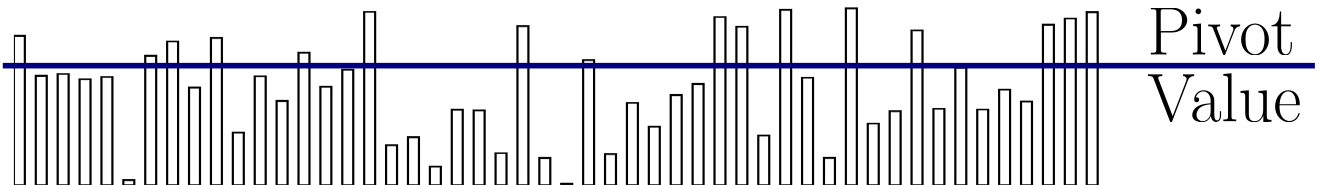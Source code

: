 <?xml version="1.0"?>
<!DOCTYPE ipe SYSTEM "ipe.dtd">
<ipe version="70212" creator="Ipe 7.2.12">
<info created="D:20190929204546" modified="D:20190929204546"/>
<bitmap id="1" width="1000" height="250" BitsPerComponent="8" ColorSpace="DeviceGrayAlpha" Filter="FlateDecode" length="1534" alphaLength="1420" encoding="base64">
eNrt3b+uTVscBeDTiAegUSk8gEqj06i8iMafTqhUNKKhU4t4CT0FiehEpfEEEg3NSCi2nH2S
vdeaa8xvlCOuu/dvji9uce89JyciIiIiIiIiIiIiIiIiIiIiIiIiIiIiIiKySu4nLiHSm9+J
S4iMnbsJ5yL+TOZchHOR0/IlcQnOR8nVxELG2JpwbpNuKpz7bm7q9pzbpJu6PefippxzLm7K
uU2Kmx4ivxLObdJN3Y9z381NOZ/13b4lNsk5573vtut72CTnnHMunHPOuXDOOed2KpxzbqfC
Oeecux/nnHPufjM7v5xwzjnnve+2r2mb7HZ+O+Gcc857nbds93XCOeecz7Vdzjlni3O34pxz
zjkXzjnnXDjn/N+8SzjnnPNe52vdmXO2OOecc84551w455xz4ZxzzjnnnPOxnV9MiOWc817n
/oznnHPOhXPOOV8jdxK2OOe81zlbnHPOuc/COeec+yycc865z8I558fLrp/xyhbnnHc5X+J9
Oeecc84555xzzn0Wzjnn3GfhnHPOOeecc84555xztjjnnHPOOeecc84555xzzjnnnHOfhXPO
OfdZOOecc84555xzzjnn/Fif+WHCOeec9zpv+TnanHPOOeecc84555xzfuhcSjjnnPNe52u9
L+ecc84555xzzjnnnHPOOeecc84555xzzvla3+NZwjnnnPc6n20HnHPOOeecc84555xzzjnn
nHPOOeecc84555xzzjnnnHPOOeecc84555xzzvlh/tobCeecc97rfImdcs4555xzfvbf70nC
Oeec9zpv+f9ocs4555xzzjnnnHPOOeecc84555xzPq7znwnnnHPe63ytz8w555wfx/n5hHPO
Oe91vsSel3jfTwnnnHN+WOefkxHed4lfxznnMzpfwgznnP/v131NOOec817nI/2zQIvzjwnn
nHPe63z0N+Kcc84555xzzjnnnHPOOeecc84555xzzjmfzfm+/z4155xzvl3nW9wQ55xzzjnn
nHPOOedjO3+UcM4558d/o1vJCH9Oc8455+PZ4pxzzjnnnHPOOeec8yWcv00455zzXudr7ZRz
zjnnnHPOOeecc84555xzzjnnnHPOOeec8/GdX0g455zzXuct/40E55xzzjnnnHPOOeecc845
55xzzjnnnHPOOeecc875rM6vJJxzznmv87W+L+ecn+XXPU8455zzXudb7Djvcf4+4Zxzznud
b/F9Oeecc84555xzzjnnnHPOOeecc84555xzzjnnnHPOOeec8zGcf0g453yf3Es435bzfbvv
CedzO9/1+71MON++8+aO88NviPNlbvUgYZpzznud88s555zrOOecc84555xzzjnnnHPOOeec
c84555xzzjnnnHPOOeecX84551zHOeecc84555xzzjnnnHPOOeecc84555xzzjnnnHPO+XzO
fyT8cs55r3Md55xzruOcc84557zZ+eOEc84573U++oY455xzznWcc865jnPOOddxzjnnnHPO
Oeecc84555z/zYuEc84573U++vflnHPOOeecc84555xzzjlvd/4msT/OOe91bn/uvIXvez3h
3P44n+v7cm5/nHPOuf25M+ec2587c8455+7MOeesujPnnOvcmXP703HOuf1x7vtybn+cc865
/bnzyN2+P7eAc/vj3F04tz935pxz+3Nnzjm3P3fmnHNW3ZlzznXuzLn96dyZc/uzZ3fh3P7s
2V04tz935pxz+3Nnd+Hc/tyZ89P/vk8Td9a5c69zd9a5M+furHNnzu3Pnt2Fc/tzZ3c5THcu
mfk9riX2x/lMd/EeOrviXKezK851OrviXGfP7sK5zp7dxXvo7NldvIfOnt3Fe+g4dxfvobMr
znU6u+Jcp7Ors3SvEu+h41znPXR2pfMeOrvSeQ+dXXkPd9HZlffQ6ezKe+h0duU9dHal8x46
u9J5D51d6byHzq503kNnV97DXXR25T10OrvyHjqdXXkPnV25lffQ2ZXOe+i20t1M3IVznU7H
uU6n41yn03Gu0+k49+YiUpo/tA7znnja7d07cipBDAVQ9r9QZ14A2HxCy1UTDAx0S+pzQ9UL
QLrH2K5nOJ1ERERERERERERERERERERERERERKRgbiG2IdIz9xDbEOn5msy5SP/XZM5FOBfR
F84z5xqiJZxz3vNuOmmnds+52CnnOil2yrlO6ppwrpO6JpzrpJ3aH+c6aaf2x7lO2innq91t
63noJOeccy6cc865cM4553oqnHOup8I555zbH+ecc25/nHPOOeed7/YTwjnnnPe8217TOtnb
ecX3JOecc851l3POOeecc84555xz4ZxzzoVzzjkXztd0PmvPnLPFOeecc84558I555wL55xz
zjnnnHPOOeecT3Z+/gu1nHPe1LnXeM4551w455zzCcn0d9acc845W5xzzjlbnHPOOVucc845
W5xzXs35iPtyzjnnnHPOOeeceyycc865x8I555xzzjnnnHPOOedscc4555xzzjnnnHPOOeec
c8455x4L55xz7rFwzjnnnHPOOeecc845W5xzzvmrOfJ+c5xzznkN510+R5tzzjnnnHPOOeec
c87fnUsI55xz3tP5rPtyzjnnnHPOOeecc84555xzzjnnnHPOOeecr/Y8OOecc93lnHPOOeec
c84555xzzjnnnHPOOeecc84555xzzjnnnHPOOeecc93lnHPOOc/t/Mj7DnLOOec1nI/oKeec
c8455++5G+ecc84555xzzjnnnHPOOeecc84555xzzjnnnD/jfNZj5pxzzjnnnHPOX3P+HcI5
55z3dD6izyPuO+Lfcc75is5HmOGcc84553xd55m+RnDOOeecV3Ge/Uacc84555xzzjnnnHPO
Oeecc84555xzzjnnnHPOOefdnO/9/9Scc855XecVO8Q555xzzjnnnHPOeW7nW5+lwTnnnH/m
Rnu9jXid5pxzzvPZ4pxzzjnnnHPOOeec84q/B+acc84555xzzjnnnHPOOeecc84555xzzjnn
nHPOOee8jvNzCOecc97TeZe/keCcc84555xzzjnnnHPOOeecc84555xzzjnnnHPOOV/V+W8I
55xz3tP5fdLz5ZzzmT3lnHPOOeec86y/8+Ccc84555xzzjnnnHPOOeecc84555xzzjnnnHPO
Oeecc84555xzznM5z95TznM53/p8WM77OJ/WSc5TOfe9KOecc8752F1tfX/FOeec93Je0TTn
nHPOOeecc84555xzzjnnnHPOOeecc84555xzzjnnnHPOOeecc84555xzzjnnnHPOOeecc845
55xzzjnnnHPOOeecc84555xzzjnn6/nlnHPOOeecc84555xzzjnnnPPZO+Wcc84555xzzjnn
nHPOOeecc84555xzzjnnnHPOOeecc8455zz5TjnnnHPOOeecc84555xzzjnXP845b+hc/zjn
nHP94zxDr64hnHPOeU/ns37m5JxzzjnnnHN75pxzzu2Zc84555xzzjnnnHPOOeecc/3jnHPO
9Y9zzjnnnHPOOefcnjPvhXP945xzzvWPc84559yeOeecc3vmnHPO7ZlzzjnnnHPOOeecc/3j
nHPO9Y9zzjnXP84555xze+7UP871j3PO7Zlze+bcnjm3Z87tmXN75pxzzjnnnHPO9e/47Ctk
1XtsfbYd55x3f51xD871inMzzvWKczPO9YpzM87tnnMzzjl3DzPOOXcPM845dw8zzjl3D871
inM+ONcrzs041ytfX8w41yvOzTg349yMczP3MOPczD3MODdzD871inO74lyvODfjXK84N+Nc
rzg349yMczPOzdzDjHMz9zDj3Mw9ONcrzu2Kc73i3IxzveLcjHO94tyss/NbiN1zbtbTuRnn
ZpybcW7GuRnnZpybcW7Gudn/2SXEXjg3MzPj3MzMrIjzB+2XN/U=
</bitmap>
<ipestyle name="basic">
<symbol name="arrow/arc(spx)">
<path stroke="sym-stroke" fill="sym-stroke" pen="sym-pen">
0 0 m
-1 0.333 l
-1 -0.333 l
h
</path>
</symbol>
<symbol name="arrow/farc(spx)">
<path stroke="sym-stroke" fill="white" pen="sym-pen">
0 0 m
-1 0.333 l
-1 -0.333 l
h
</path>
</symbol>
<symbol name="arrow/ptarc(spx)">
<path stroke="sym-stroke" fill="sym-stroke" pen="sym-pen">
0 0 m
-1 0.333 l
-0.8 0 l
-1 -0.333 l
h
</path>
</symbol>
<symbol name="arrow/fptarc(spx)">
<path stroke="sym-stroke" fill="white" pen="sym-pen">
0 0 m
-1 0.333 l
-0.8 0 l
-1 -0.333 l
h
</path>
</symbol>
<symbol name="mark/circle(sx)" transformations="translations">
<path fill="sym-stroke">
0.6 0 0 0.6 0 0 e
0.4 0 0 0.4 0 0 e
</path>
</symbol>
<symbol name="mark/disk(sx)" transformations="translations">
<path fill="sym-stroke">
0.6 0 0 0.6 0 0 e
</path>
</symbol>
<symbol name="mark/fdisk(sfx)" transformations="translations">
<group>
<path fill="sym-fill">
0.5 0 0 0.5 0 0 e
</path>
<path fill="sym-stroke" fillrule="eofill">
0.6 0 0 0.6 0 0 e
0.4 0 0 0.4 0 0 e
</path>
</group>
</symbol>
<symbol name="mark/box(sx)" transformations="translations">
<path fill="sym-stroke" fillrule="eofill">
-0.6 -0.6 m
0.6 -0.6 l
0.6 0.6 l
-0.6 0.6 l
h
-0.4 -0.4 m
0.4 -0.4 l
0.4 0.4 l
-0.4 0.4 l
h
</path>
</symbol>
<symbol name="mark/square(sx)" transformations="translations">
<path fill="sym-stroke">
-0.6 -0.6 m
0.6 -0.6 l
0.6 0.6 l
-0.6 0.6 l
h
</path>
</symbol>
<symbol name="mark/fsquare(sfx)" transformations="translations">
<group>
<path fill="sym-fill">
-0.5 -0.5 m
0.5 -0.5 l
0.5 0.5 l
-0.5 0.5 l
h
</path>
<path fill="sym-stroke" fillrule="eofill">
-0.6 -0.6 m
0.6 -0.6 l
0.6 0.6 l
-0.6 0.6 l
h
-0.4 -0.4 m
0.4 -0.4 l
0.4 0.4 l
-0.4 0.4 l
h
</path>
</group>
</symbol>
<symbol name="mark/cross(sx)" transformations="translations">
<group>
<path fill="sym-stroke">
-0.43 -0.57 m
0.57 0.43 l
0.43 0.57 l
-0.57 -0.43 l
h
</path>
<path fill="sym-stroke">
-0.43 0.57 m
0.57 -0.43 l
0.43 -0.57 l
-0.57 0.43 l
h
</path>
</group>
</symbol>
<symbol name="arrow/fnormal(spx)">
<path stroke="sym-stroke" fill="white" pen="sym-pen">
0 0 m
-1 0.333 l
-1 -0.333 l
h
</path>
</symbol>
<symbol name="arrow/pointed(spx)">
<path stroke="sym-stroke" fill="sym-stroke" pen="sym-pen">
0 0 m
-1 0.333 l
-0.8 0 l
-1 -0.333 l
h
</path>
</symbol>
<symbol name="arrow/fpointed(spx)">
<path stroke="sym-stroke" fill="white" pen="sym-pen">
0 0 m
-1 0.333 l
-0.8 0 l
-1 -0.333 l
h
</path>
</symbol>
<symbol name="arrow/linear(spx)">
<path stroke="sym-stroke" pen="sym-pen">
-1 0.333 m
0 0 l
-1 -0.333 l
</path>
</symbol>
<symbol name="arrow/fdouble(spx)">
<path stroke="sym-stroke" fill="white" pen="sym-pen">
0 0 m
-1 0.333 l
-1 -0.333 l
h
-1 0 m
-2 0.333 l
-2 -0.333 l
h
</path>
</symbol>
<symbol name="arrow/double(spx)">
<path stroke="sym-stroke" fill="sym-stroke" pen="sym-pen">
0 0 m
-1 0.333 l
-1 -0.333 l
h
-1 0 m
-2 0.333 l
-2 -0.333 l
h
</path>
</symbol>
<pen name="heavier" value="0.8"/>
<pen name="fat" value="1.2"/>
<pen name="ultrafat" value="2"/>
<symbolsize name="large" value="5"/>
<symbolsize name="small" value="2"/>
<symbolsize name="tiny" value="1.1"/>
<arrowsize name="large" value="10"/>
<arrowsize name="small" value="5"/>
<arrowsize name="tiny" value="3"/>
<color name="red" value="1 0 0"/>
<color name="green" value="0 1 0"/>
<color name="blue" value="0 0 1"/>
<color name="yellow" value="1 1 0"/>
<color name="orange" value="1 0.647 0"/>
<color name="gold" value="1 0.843 0"/>
<color name="purple" value="0.627 0.125 0.941"/>
<color name="gray" value="0.745"/>
<color name="brown" value="0.647 0.165 0.165"/>
<color name="navy" value="0 0 0.502"/>
<color name="pink" value="1 0.753 0.796"/>
<color name="seagreen" value="0.18 0.545 0.341"/>
<color name="turquoise" value="0.251 0.878 0.816"/>
<color name="violet" value="0.933 0.51 0.933"/>
<color name="darkblue" value="0 0 0.545"/>
<color name="darkcyan" value="0 0.545 0.545"/>
<color name="darkgray" value="0.663"/>
<color name="darkgreen" value="0 0.392 0"/>
<color name="darkmagenta" value="0.545 0 0.545"/>
<color name="darkorange" value="1 0.549 0"/>
<color name="darkred" value="0.545 0 0"/>
<color name="lightblue" value="0.678 0.847 0.902"/>
<color name="lightcyan" value="0.878 1 1"/>
<color name="lightgray" value="0.827"/>
<color name="lightgreen" value="0.565 0.933 0.565"/>
<color name="lightyellow" value="1 1 0.878"/>
<dashstyle name="dashed" value="[4] 0"/>
<dashstyle name="dotted" value="[1 3] 0"/>
<dashstyle name="dash dotted" value="[4 2 1 2] 0"/>
<dashstyle name="dash dot dotted" value="[4 2 1 2 1 2] 0"/>
<textsize name="large" value="\large"/>
<textsize name="Large" value="\Large"/>
<textsize name="LARGE" value="\LARGE"/>
<textsize name="huge" value="\huge"/>
<textsize name="Huge" value="\Huge"/>
<textsize name="small" value="\small"/>
<textsize name="footnote" value="\footnotesize"/>
<textsize name="tiny" value="\tiny"/>
<textstyle name="center" begin="\begin{center}" end="\end{center}"/>
<textstyle name="itemize" begin="\begin{itemize}" end="\end{itemize}"/>
<textstyle name="item" begin="\begin{itemize}\item{}" end="\end{itemize}"/>
<gridsize name="4 pts" value="4"/>
<gridsize name="8 pts (~3 mm)" value="8"/>
<gridsize name="16 pts (~6 mm)" value="16"/>
<gridsize name="32 pts (~12 mm)" value="32"/>
<gridsize name="10 pts (~3.5 mm)" value="10"/>
<gridsize name="20 pts (~7 mm)" value="20"/>
<gridsize name="14 pts (~5 mm)" value="14"/>
<gridsize name="28 pts (~10 mm)" value="28"/>
<gridsize name="56 pts (~20 mm)" value="56"/>
<anglesize name="90 deg" value="90"/>
<anglesize name="60 deg" value="60"/>
<anglesize name="45 deg" value="45"/>
<anglesize name="30 deg" value="30"/>
<anglesize name="22.5 deg" value="22.5"/>
<opacity name="10%" value="0.1"/>
<opacity name="30%" value="0.3"/>
<opacity name="50%" value="0.5"/>
<opacity name="75%" value="0.75"/>
<tiling name="falling" angle="-60" step="4" width="1"/>
<tiling name="rising" angle="30" step="4" width="1"/>
</ipestyle>
<page>
<layer name="alpha"/>
<view layers="alpha" active="alpha"/>
<image layer="alpha" matrix="0.662353 0 0 0.447678 4 509.874" rect="0 346.625 595 495.375" bitmap="1"/>
<text transformations="translations" pos="412 712" stroke="black" type="label" width="60.756" height="16.934" depth="0" valign="baseline" size="Huge">Pivot </text>
<text matrix="1 0 0 1 -4 -12" transformations="translations" pos="416 700" stroke="black" type="label" width="55.534" height="17.213" depth="0" valign="baseline" size="Huge">Value</text>
<path matrix="1.1809 0 0 1 0 0" stroke="navy" pen="ultrafat">
400 708 m
0 708 l
</path>
</page>
</ipe>
